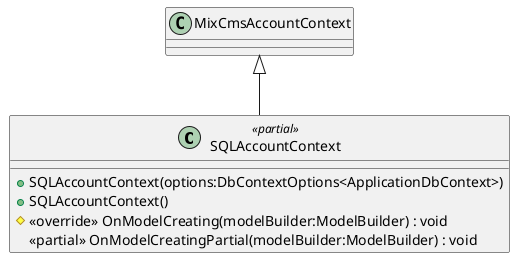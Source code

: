 @startuml
class SQLAccountContext <<partial>> {
    + SQLAccountContext(options:DbContextOptions<ApplicationDbContext>)
    + SQLAccountContext()
    # <<override>> OnModelCreating(modelBuilder:ModelBuilder) : void
    <<partial>> OnModelCreatingPartial(modelBuilder:ModelBuilder) : void
}
MixCmsAccountContext <|-- SQLAccountContext
@enduml
